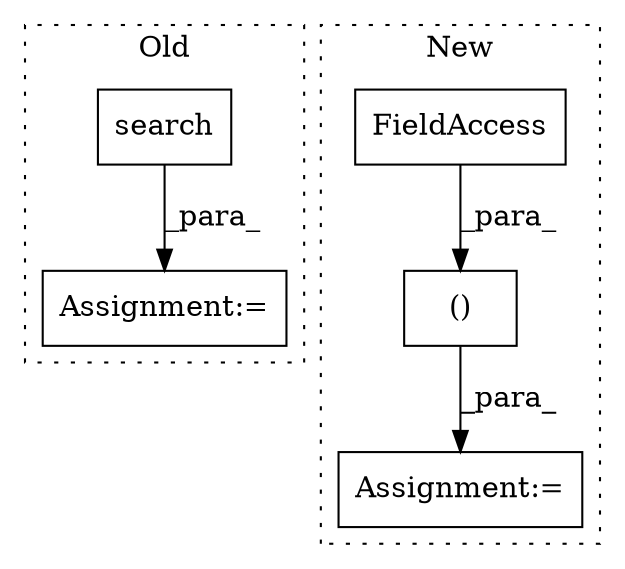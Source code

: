 digraph G {
subgraph cluster0 {
1 [label="search" a="32" s="788,825" l="7,1" shape="box"];
3 [label="Assignment:=" a="7" s="784" l="1" shape="box"];
label = "Old";
style="dotted";
}
subgraph cluster1 {
2 [label="()" a="106" s="877" l="78" shape="box"];
4 [label="Assignment:=" a="7" s="870" l="7" shape="box"];
5 [label="FieldAccess" a="22" s="877" l="15" shape="box"];
label = "New";
style="dotted";
}
1 -> 3 [label="_para_"];
2 -> 4 [label="_para_"];
5 -> 2 [label="_para_"];
}